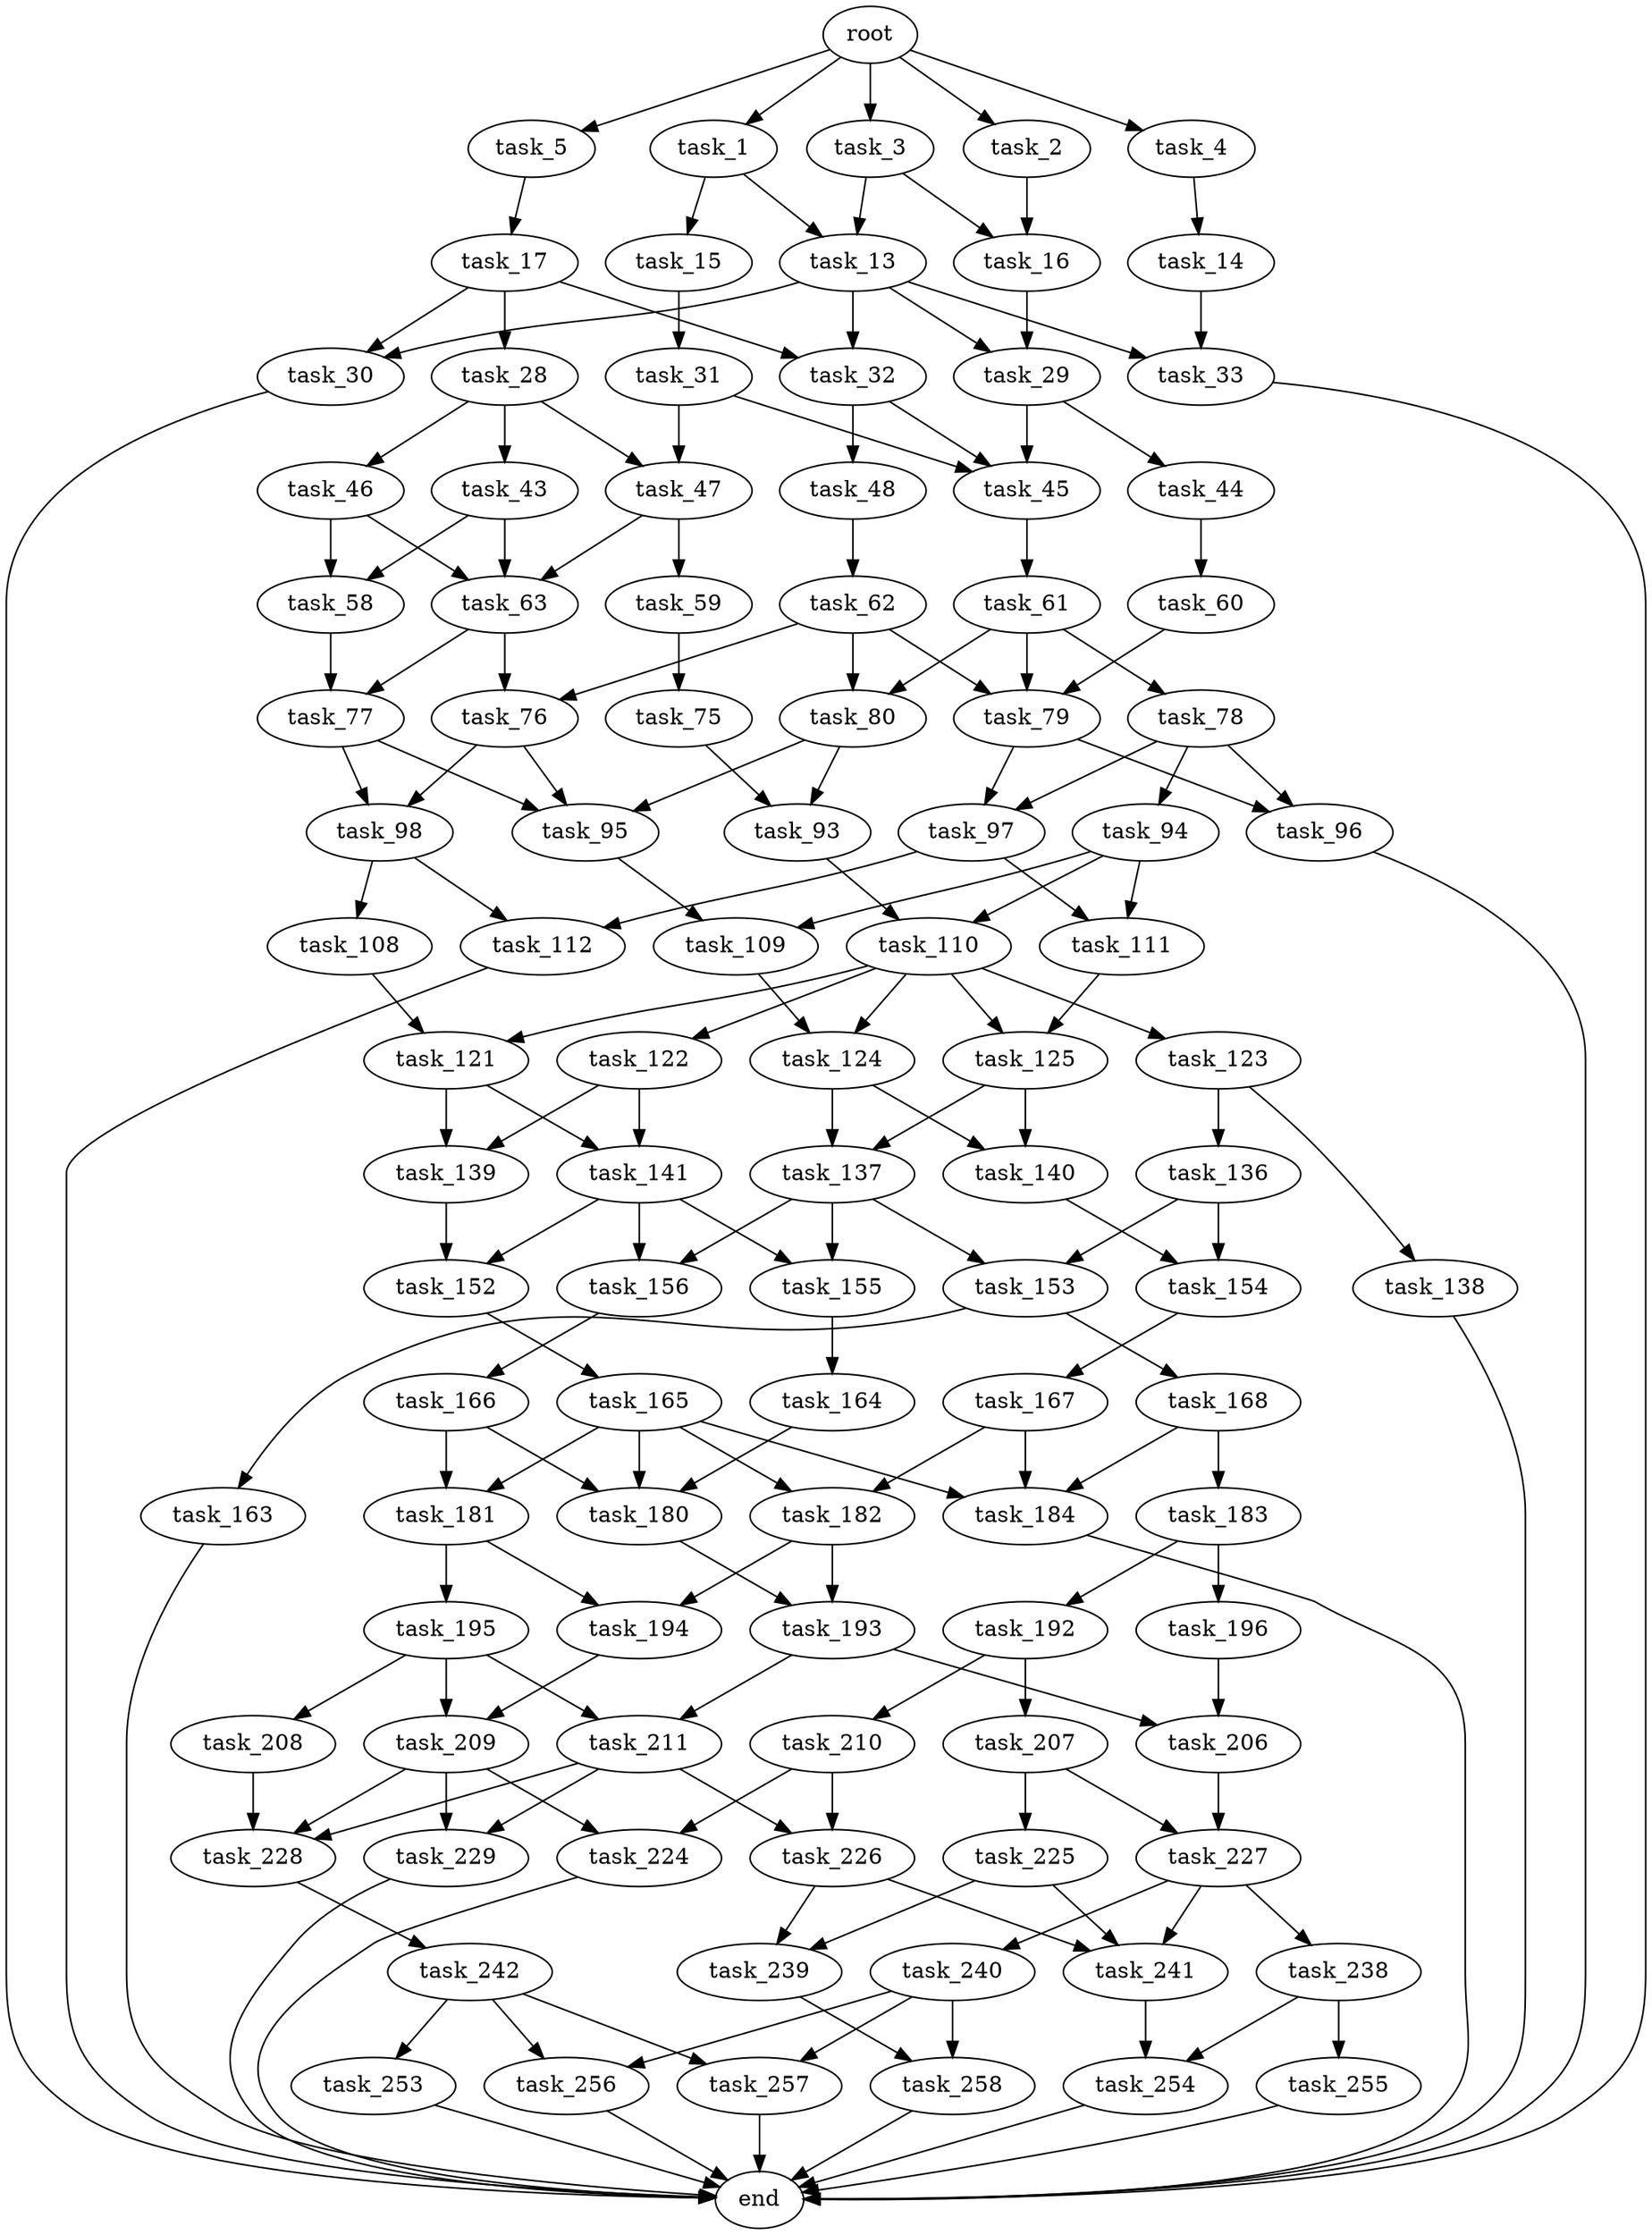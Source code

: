 digraph G {
  root [size="0.000000"];
  task_1 [size="313456054606.000000"];
  task_2 [size="1073741824000.000000"];
  task_3 [size="394750298521.000000"];
  task_4 [size="1963109895.000000"];
  task_5 [size="18702182774.000000"];
  task_13 [size="134217728000.000000"];
  task_15 [size="579067973228.000000"];
  task_16 [size="652414233609.000000"];
  task_14 [size="134217728000.000000"];
  task_17 [size="8589934592.000000"];
  task_29 [size="56703114828.000000"];
  task_30 [size="28425576578.000000"];
  task_32 [size="28991029248.000000"];
  task_33 [size="1537712845.000000"];
  task_31 [size="4082682904.000000"];
  task_28 [size="782757789696.000000"];
  task_43 [size="28991029248.000000"];
  task_46 [size="528709019488.000000"];
  task_47 [size="549755813888.000000"];
  task_44 [size="572753709268.000000"];
  task_45 [size="10849183245.000000"];
  end [size="0.000000"];
  task_48 [size="914470196.000000"];
  task_58 [size="368293445632.000000"];
  task_63 [size="12974766784.000000"];
  task_60 [size="116631501864.000000"];
  task_61 [size="340469727035.000000"];
  task_59 [size="11843123539.000000"];
  task_62 [size="186154184856.000000"];
  task_77 [size="12025962825.000000"];
  task_75 [size="120204905040.000000"];
  task_79 [size="4712457726.000000"];
  task_78 [size="691625231622.000000"];
  task_80 [size="454683771580.000000"];
  task_76 [size="549755813888.000000"];
  task_93 [size="231928233984.000000"];
  task_95 [size="20347843512.000000"];
  task_98 [size="452958117862.000000"];
  task_94 [size="7437703134.000000"];
  task_96 [size="134037788706.000000"];
  task_97 [size="106578899304.000000"];
  task_110 [size="47138439725.000000"];
  task_109 [size="29442012736.000000"];
  task_111 [size="6632236755.000000"];
  task_112 [size="825640247380.000000"];
  task_108 [size="134217728000.000000"];
  task_121 [size="68719476736.000000"];
  task_124 [size="1411651794066.000000"];
  task_122 [size="10653159630.000000"];
  task_123 [size="1073741824000.000000"];
  task_125 [size="282718208972.000000"];
  task_139 [size="878298701384.000000"];
  task_141 [size="14714026217.000000"];
  task_136 [size="107758995580.000000"];
  task_138 [size="312173321953.000000"];
  task_137 [size="819865607221.000000"];
  task_140 [size="6231026311.000000"];
  task_153 [size="31517015408.000000"];
  task_154 [size="1073741824000.000000"];
  task_155 [size="368293445632.000000"];
  task_156 [size="10842217194.000000"];
  task_152 [size="6125729795.000000"];
  task_165 [size="134217728000.000000"];
  task_163 [size="8309333223.000000"];
  task_168 [size="689962279318.000000"];
  task_167 [size="11064490819.000000"];
  task_164 [size="7825439052.000000"];
  task_166 [size="105295862019.000000"];
  task_180 [size="154440422829.000000"];
  task_181 [size="28991029248.000000"];
  task_182 [size="4890322431.000000"];
  task_184 [size="816788283.000000"];
  task_183 [size="10594943153.000000"];
  task_193 [size="12542575928.000000"];
  task_194 [size="25924099434.000000"];
  task_195 [size="295535564064.000000"];
  task_192 [size="549755813888.000000"];
  task_196 [size="231928233984.000000"];
  task_207 [size="6445957018.000000"];
  task_210 [size="68719476736.000000"];
  task_206 [size="26266064984.000000"];
  task_211 [size="263270164884.000000"];
  task_209 [size="8331579638.000000"];
  task_208 [size="549755813888.000000"];
  task_227 [size="5403898445.000000"];
  task_225 [size="1428330490846.000000"];
  task_228 [size="368293445632.000000"];
  task_224 [size="4362811380.000000"];
  task_229 [size="1884761406.000000"];
  task_226 [size="35154303332.000000"];
  task_239 [size="68719476736.000000"];
  task_241 [size="17744323342.000000"];
  task_238 [size="4307406093.000000"];
  task_240 [size="8589934592.000000"];
  task_242 [size="25935359475.000000"];
  task_254 [size="13257791682.000000"];
  task_255 [size="231928233984.000000"];
  task_258 [size="68719476736.000000"];
  task_256 [size="4619970824.000000"];
  task_257 [size="434766152288.000000"];
  task_253 [size="199277266043.000000"];

  root -> task_1 [size="1.000000"];
  root -> task_2 [size="1.000000"];
  root -> task_3 [size="1.000000"];
  root -> task_4 [size="1.000000"];
  root -> task_5 [size="1.000000"];
  task_1 -> task_13 [size="301989888.000000"];
  task_1 -> task_15 [size="301989888.000000"];
  task_2 -> task_16 [size="838860800.000000"];
  task_3 -> task_13 [size="301989888.000000"];
  task_3 -> task_16 [size="301989888.000000"];
  task_4 -> task_14 [size="33554432.000000"];
  task_5 -> task_17 [size="301989888.000000"];
  task_13 -> task_29 [size="209715200.000000"];
  task_13 -> task_30 [size="209715200.000000"];
  task_13 -> task_32 [size="209715200.000000"];
  task_13 -> task_33 [size="209715200.000000"];
  task_15 -> task_31 [size="838860800.000000"];
  task_16 -> task_29 [size="411041792.000000"];
  task_14 -> task_33 [size="209715200.000000"];
  task_17 -> task_28 [size="33554432.000000"];
  task_17 -> task_30 [size="33554432.000000"];
  task_17 -> task_32 [size="33554432.000000"];
  task_29 -> task_44 [size="134217728.000000"];
  task_29 -> task_45 [size="134217728.000000"];
  task_30 -> end [size="1.000000"];
  task_32 -> task_45 [size="75497472.000000"];
  task_32 -> task_48 [size="75497472.000000"];
  task_33 -> end [size="1.000000"];
  task_31 -> task_45 [size="75497472.000000"];
  task_31 -> task_47 [size="75497472.000000"];
  task_28 -> task_43 [size="679477248.000000"];
  task_28 -> task_46 [size="679477248.000000"];
  task_28 -> task_47 [size="679477248.000000"];
  task_43 -> task_58 [size="75497472.000000"];
  task_43 -> task_63 [size="75497472.000000"];
  task_46 -> task_58 [size="536870912.000000"];
  task_46 -> task_63 [size="536870912.000000"];
  task_47 -> task_59 [size="536870912.000000"];
  task_47 -> task_63 [size="536870912.000000"];
  task_44 -> task_60 [size="536870912.000000"];
  task_45 -> task_61 [size="411041792.000000"];
  task_48 -> task_62 [size="33554432.000000"];
  task_58 -> task_77 [size="411041792.000000"];
  task_63 -> task_76 [size="209715200.000000"];
  task_63 -> task_77 [size="209715200.000000"];
  task_60 -> task_79 [size="134217728.000000"];
  task_61 -> task_78 [size="838860800.000000"];
  task_61 -> task_79 [size="838860800.000000"];
  task_61 -> task_80 [size="838860800.000000"];
  task_59 -> task_75 [size="679477248.000000"];
  task_62 -> task_76 [size="134217728.000000"];
  task_62 -> task_79 [size="134217728.000000"];
  task_62 -> task_80 [size="134217728.000000"];
  task_77 -> task_95 [size="209715200.000000"];
  task_77 -> task_98 [size="209715200.000000"];
  task_75 -> task_93 [size="134217728.000000"];
  task_79 -> task_96 [size="536870912.000000"];
  task_79 -> task_97 [size="536870912.000000"];
  task_78 -> task_94 [size="838860800.000000"];
  task_78 -> task_96 [size="838860800.000000"];
  task_78 -> task_97 [size="838860800.000000"];
  task_80 -> task_93 [size="411041792.000000"];
  task_80 -> task_95 [size="411041792.000000"];
  task_76 -> task_95 [size="536870912.000000"];
  task_76 -> task_98 [size="536870912.000000"];
  task_93 -> task_110 [size="301989888.000000"];
  task_95 -> task_109 [size="679477248.000000"];
  task_98 -> task_108 [size="411041792.000000"];
  task_98 -> task_112 [size="411041792.000000"];
  task_94 -> task_109 [size="411041792.000000"];
  task_94 -> task_110 [size="411041792.000000"];
  task_94 -> task_111 [size="411041792.000000"];
  task_96 -> end [size="1.000000"];
  task_97 -> task_111 [size="134217728.000000"];
  task_97 -> task_112 [size="134217728.000000"];
  task_110 -> task_121 [size="75497472.000000"];
  task_110 -> task_122 [size="75497472.000000"];
  task_110 -> task_123 [size="75497472.000000"];
  task_110 -> task_124 [size="75497472.000000"];
  task_110 -> task_125 [size="75497472.000000"];
  task_109 -> task_124 [size="75497472.000000"];
  task_111 -> task_125 [size="301989888.000000"];
  task_112 -> end [size="1.000000"];
  task_108 -> task_121 [size="209715200.000000"];
  task_121 -> task_139 [size="134217728.000000"];
  task_121 -> task_141 [size="134217728.000000"];
  task_124 -> task_137 [size="838860800.000000"];
  task_124 -> task_140 [size="838860800.000000"];
  task_122 -> task_139 [size="209715200.000000"];
  task_122 -> task_141 [size="209715200.000000"];
  task_123 -> task_136 [size="838860800.000000"];
  task_123 -> task_138 [size="838860800.000000"];
  task_125 -> task_137 [size="301989888.000000"];
  task_125 -> task_140 [size="301989888.000000"];
  task_139 -> task_152 [size="536870912.000000"];
  task_141 -> task_152 [size="33554432.000000"];
  task_141 -> task_155 [size="33554432.000000"];
  task_141 -> task_156 [size="33554432.000000"];
  task_136 -> task_153 [size="411041792.000000"];
  task_136 -> task_154 [size="411041792.000000"];
  task_138 -> end [size="1.000000"];
  task_137 -> task_153 [size="838860800.000000"];
  task_137 -> task_155 [size="838860800.000000"];
  task_137 -> task_156 [size="838860800.000000"];
  task_140 -> task_154 [size="301989888.000000"];
  task_153 -> task_163 [size="536870912.000000"];
  task_153 -> task_168 [size="536870912.000000"];
  task_154 -> task_167 [size="838860800.000000"];
  task_155 -> task_164 [size="411041792.000000"];
  task_156 -> task_166 [size="411041792.000000"];
  task_152 -> task_165 [size="209715200.000000"];
  task_165 -> task_180 [size="209715200.000000"];
  task_165 -> task_181 [size="209715200.000000"];
  task_165 -> task_182 [size="209715200.000000"];
  task_165 -> task_184 [size="209715200.000000"];
  task_163 -> end [size="1.000000"];
  task_168 -> task_183 [size="838860800.000000"];
  task_168 -> task_184 [size="838860800.000000"];
  task_167 -> task_182 [size="209715200.000000"];
  task_167 -> task_184 [size="209715200.000000"];
  task_164 -> task_180 [size="536870912.000000"];
  task_166 -> task_180 [size="75497472.000000"];
  task_166 -> task_181 [size="75497472.000000"];
  task_180 -> task_193 [size="411041792.000000"];
  task_181 -> task_194 [size="75497472.000000"];
  task_181 -> task_195 [size="75497472.000000"];
  task_182 -> task_193 [size="134217728.000000"];
  task_182 -> task_194 [size="134217728.000000"];
  task_184 -> end [size="1.000000"];
  task_183 -> task_192 [size="33554432.000000"];
  task_183 -> task_196 [size="33554432.000000"];
  task_193 -> task_206 [size="411041792.000000"];
  task_193 -> task_211 [size="411041792.000000"];
  task_194 -> task_209 [size="411041792.000000"];
  task_195 -> task_208 [size="536870912.000000"];
  task_195 -> task_209 [size="536870912.000000"];
  task_195 -> task_211 [size="536870912.000000"];
  task_192 -> task_207 [size="536870912.000000"];
  task_192 -> task_210 [size="536870912.000000"];
  task_196 -> task_206 [size="301989888.000000"];
  task_207 -> task_225 [size="134217728.000000"];
  task_207 -> task_227 [size="134217728.000000"];
  task_210 -> task_224 [size="134217728.000000"];
  task_210 -> task_226 [size="134217728.000000"];
  task_206 -> task_227 [size="838860800.000000"];
  task_211 -> task_226 [size="301989888.000000"];
  task_211 -> task_228 [size="301989888.000000"];
  task_211 -> task_229 [size="301989888.000000"];
  task_209 -> task_224 [size="536870912.000000"];
  task_209 -> task_228 [size="536870912.000000"];
  task_209 -> task_229 [size="536870912.000000"];
  task_208 -> task_228 [size="536870912.000000"];
  task_227 -> task_238 [size="134217728.000000"];
  task_227 -> task_240 [size="134217728.000000"];
  task_227 -> task_241 [size="134217728.000000"];
  task_225 -> task_239 [size="838860800.000000"];
  task_225 -> task_241 [size="838860800.000000"];
  task_228 -> task_242 [size="411041792.000000"];
  task_224 -> end [size="1.000000"];
  task_229 -> end [size="1.000000"];
  task_226 -> task_239 [size="679477248.000000"];
  task_226 -> task_241 [size="679477248.000000"];
  task_239 -> task_258 [size="134217728.000000"];
  task_241 -> task_254 [size="536870912.000000"];
  task_238 -> task_254 [size="75497472.000000"];
  task_238 -> task_255 [size="75497472.000000"];
  task_240 -> task_256 [size="33554432.000000"];
  task_240 -> task_257 [size="33554432.000000"];
  task_240 -> task_258 [size="33554432.000000"];
  task_242 -> task_253 [size="33554432.000000"];
  task_242 -> task_256 [size="33554432.000000"];
  task_242 -> task_257 [size="33554432.000000"];
  task_254 -> end [size="1.000000"];
  task_255 -> end [size="1.000000"];
  task_258 -> end [size="1.000000"];
  task_256 -> end [size="1.000000"];
  task_257 -> end [size="1.000000"];
  task_253 -> end [size="1.000000"];
}
